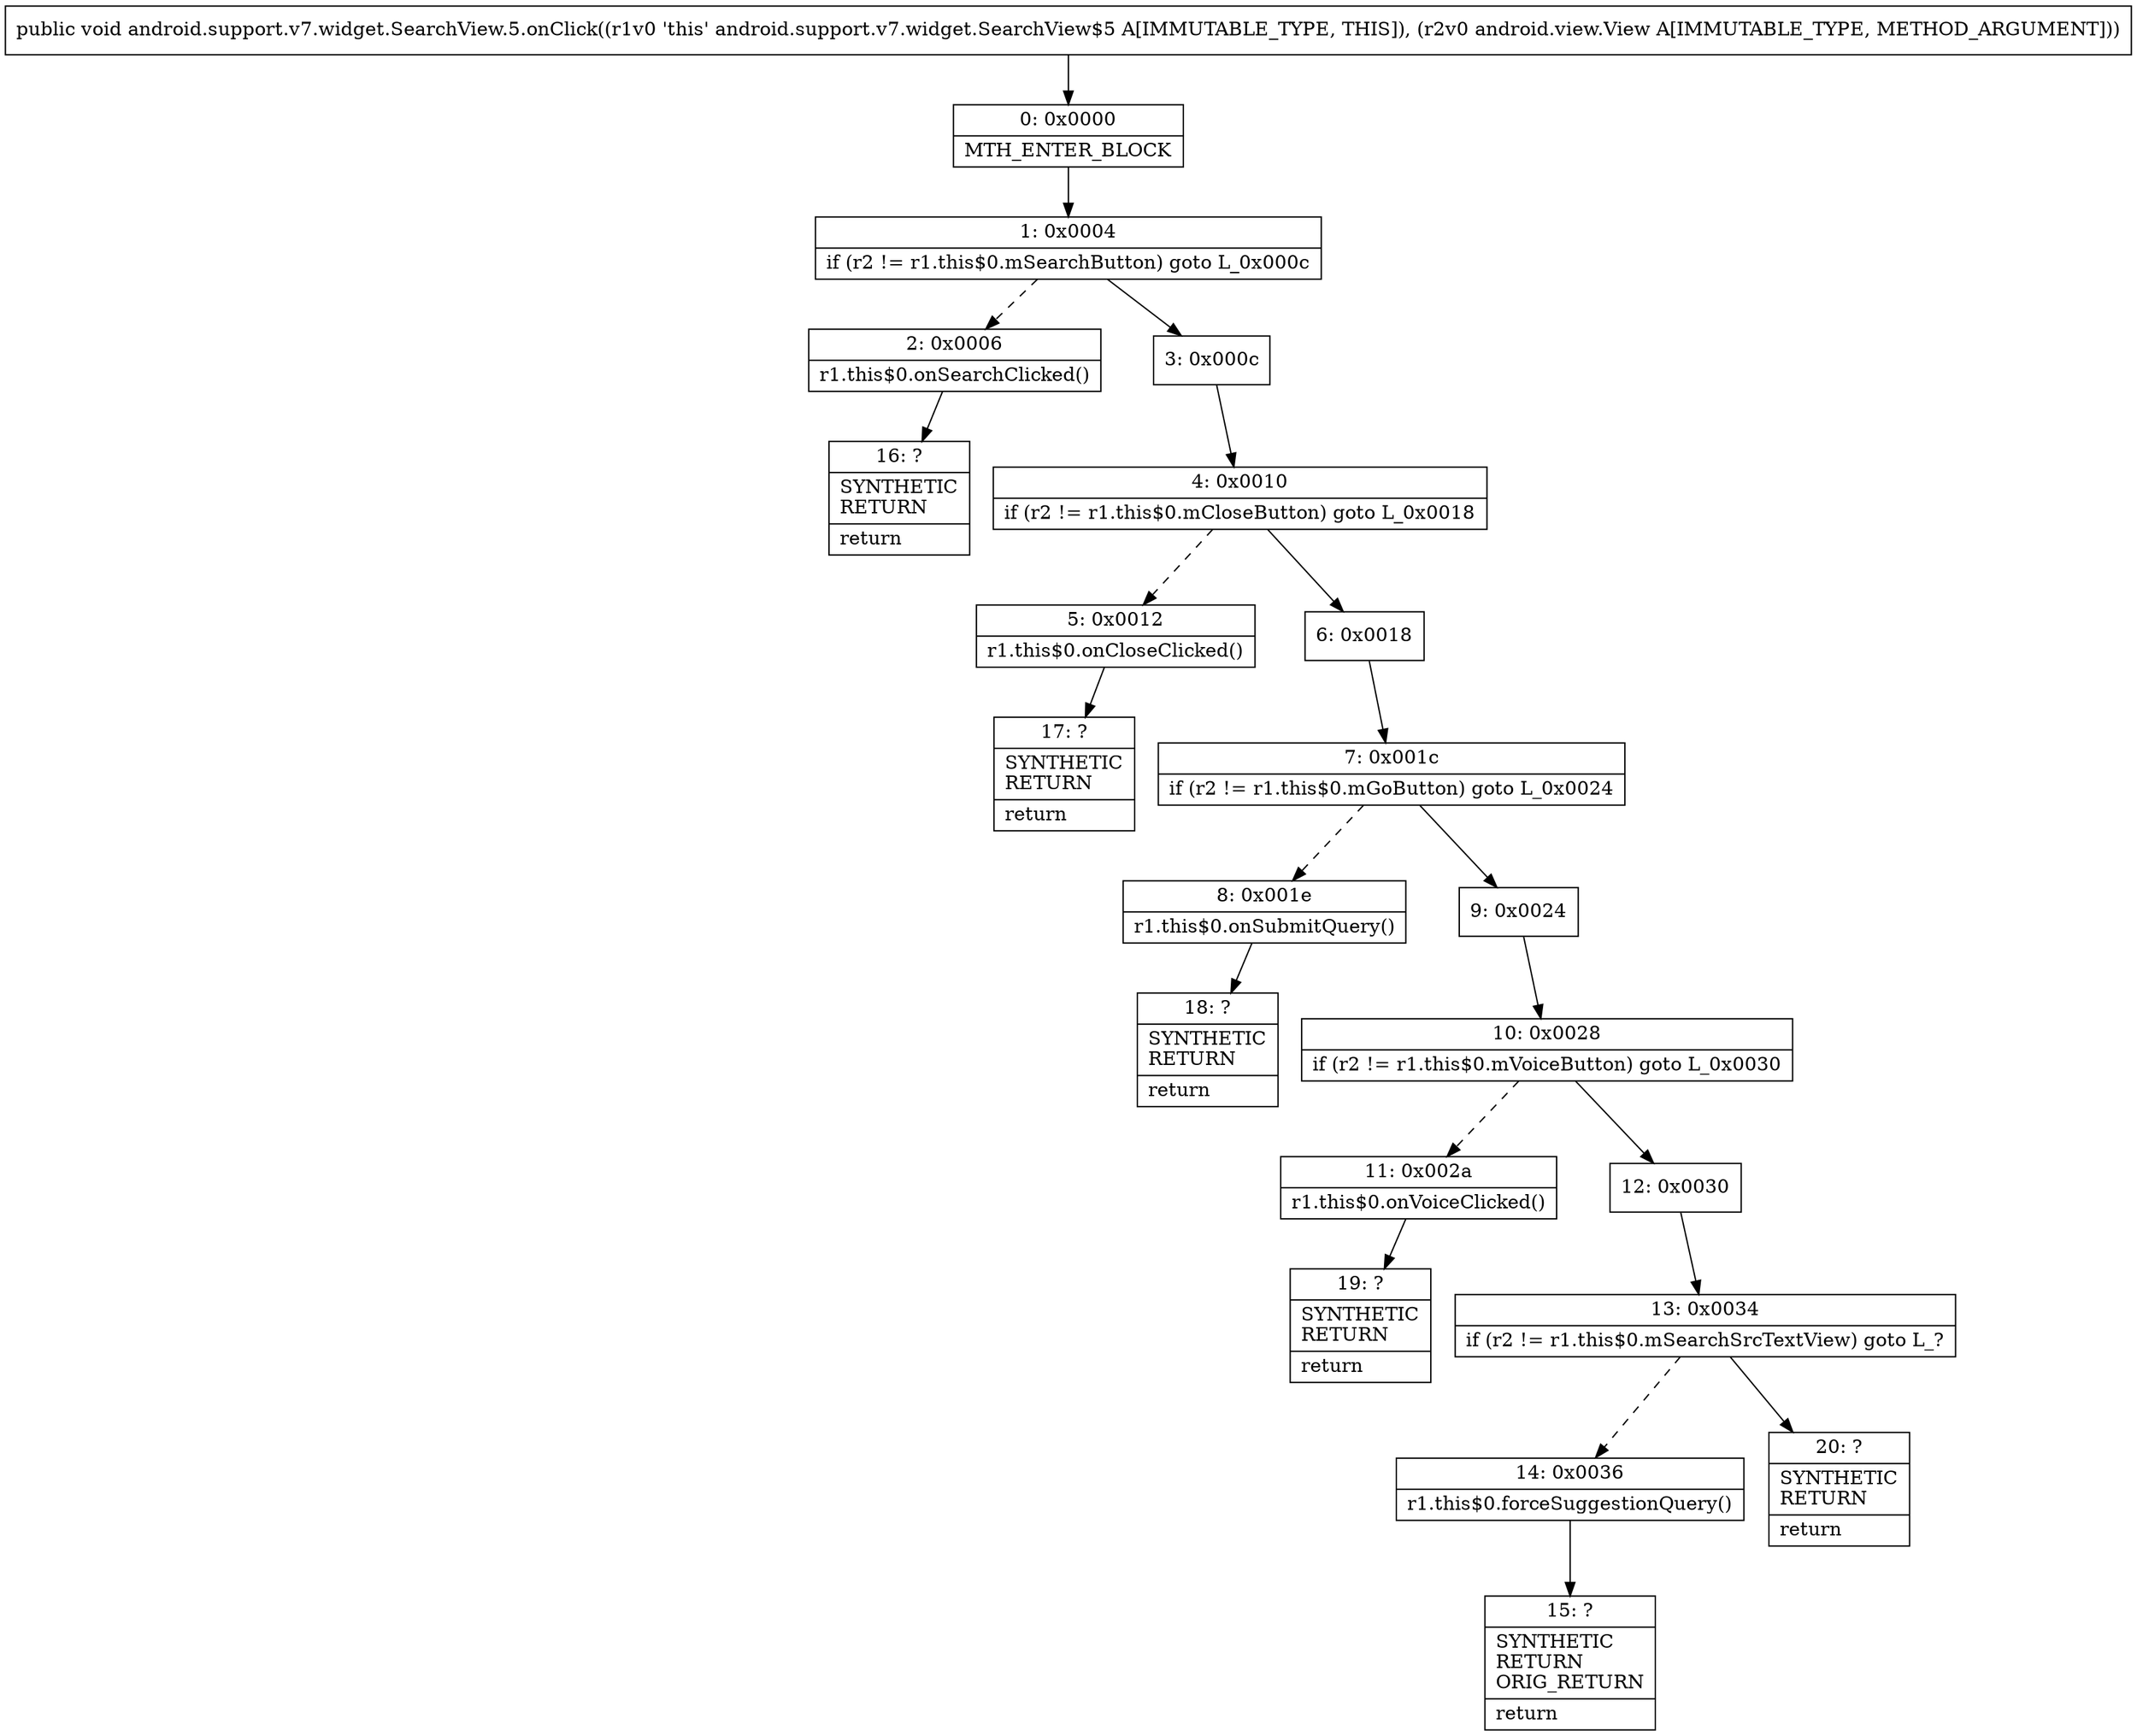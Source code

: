 digraph "CFG forandroid.support.v7.widget.SearchView.5.onClick(Landroid\/view\/View;)V" {
Node_0 [shape=record,label="{0\:\ 0x0000|MTH_ENTER_BLOCK\l}"];
Node_1 [shape=record,label="{1\:\ 0x0004|if (r2 != r1.this$0.mSearchButton) goto L_0x000c\l}"];
Node_2 [shape=record,label="{2\:\ 0x0006|r1.this$0.onSearchClicked()\l}"];
Node_3 [shape=record,label="{3\:\ 0x000c}"];
Node_4 [shape=record,label="{4\:\ 0x0010|if (r2 != r1.this$0.mCloseButton) goto L_0x0018\l}"];
Node_5 [shape=record,label="{5\:\ 0x0012|r1.this$0.onCloseClicked()\l}"];
Node_6 [shape=record,label="{6\:\ 0x0018}"];
Node_7 [shape=record,label="{7\:\ 0x001c|if (r2 != r1.this$0.mGoButton) goto L_0x0024\l}"];
Node_8 [shape=record,label="{8\:\ 0x001e|r1.this$0.onSubmitQuery()\l}"];
Node_9 [shape=record,label="{9\:\ 0x0024}"];
Node_10 [shape=record,label="{10\:\ 0x0028|if (r2 != r1.this$0.mVoiceButton) goto L_0x0030\l}"];
Node_11 [shape=record,label="{11\:\ 0x002a|r1.this$0.onVoiceClicked()\l}"];
Node_12 [shape=record,label="{12\:\ 0x0030}"];
Node_13 [shape=record,label="{13\:\ 0x0034|if (r2 != r1.this$0.mSearchSrcTextView) goto L_?\l}"];
Node_14 [shape=record,label="{14\:\ 0x0036|r1.this$0.forceSuggestionQuery()\l}"];
Node_15 [shape=record,label="{15\:\ ?|SYNTHETIC\lRETURN\lORIG_RETURN\l|return\l}"];
Node_16 [shape=record,label="{16\:\ ?|SYNTHETIC\lRETURN\l|return\l}"];
Node_17 [shape=record,label="{17\:\ ?|SYNTHETIC\lRETURN\l|return\l}"];
Node_18 [shape=record,label="{18\:\ ?|SYNTHETIC\lRETURN\l|return\l}"];
Node_19 [shape=record,label="{19\:\ ?|SYNTHETIC\lRETURN\l|return\l}"];
Node_20 [shape=record,label="{20\:\ ?|SYNTHETIC\lRETURN\l|return\l}"];
MethodNode[shape=record,label="{public void android.support.v7.widget.SearchView.5.onClick((r1v0 'this' android.support.v7.widget.SearchView$5 A[IMMUTABLE_TYPE, THIS]), (r2v0 android.view.View A[IMMUTABLE_TYPE, METHOD_ARGUMENT])) }"];
MethodNode -> Node_0;
Node_0 -> Node_1;
Node_1 -> Node_2[style=dashed];
Node_1 -> Node_3;
Node_2 -> Node_16;
Node_3 -> Node_4;
Node_4 -> Node_5[style=dashed];
Node_4 -> Node_6;
Node_5 -> Node_17;
Node_6 -> Node_7;
Node_7 -> Node_8[style=dashed];
Node_7 -> Node_9;
Node_8 -> Node_18;
Node_9 -> Node_10;
Node_10 -> Node_11[style=dashed];
Node_10 -> Node_12;
Node_11 -> Node_19;
Node_12 -> Node_13;
Node_13 -> Node_14[style=dashed];
Node_13 -> Node_20;
Node_14 -> Node_15;
}

